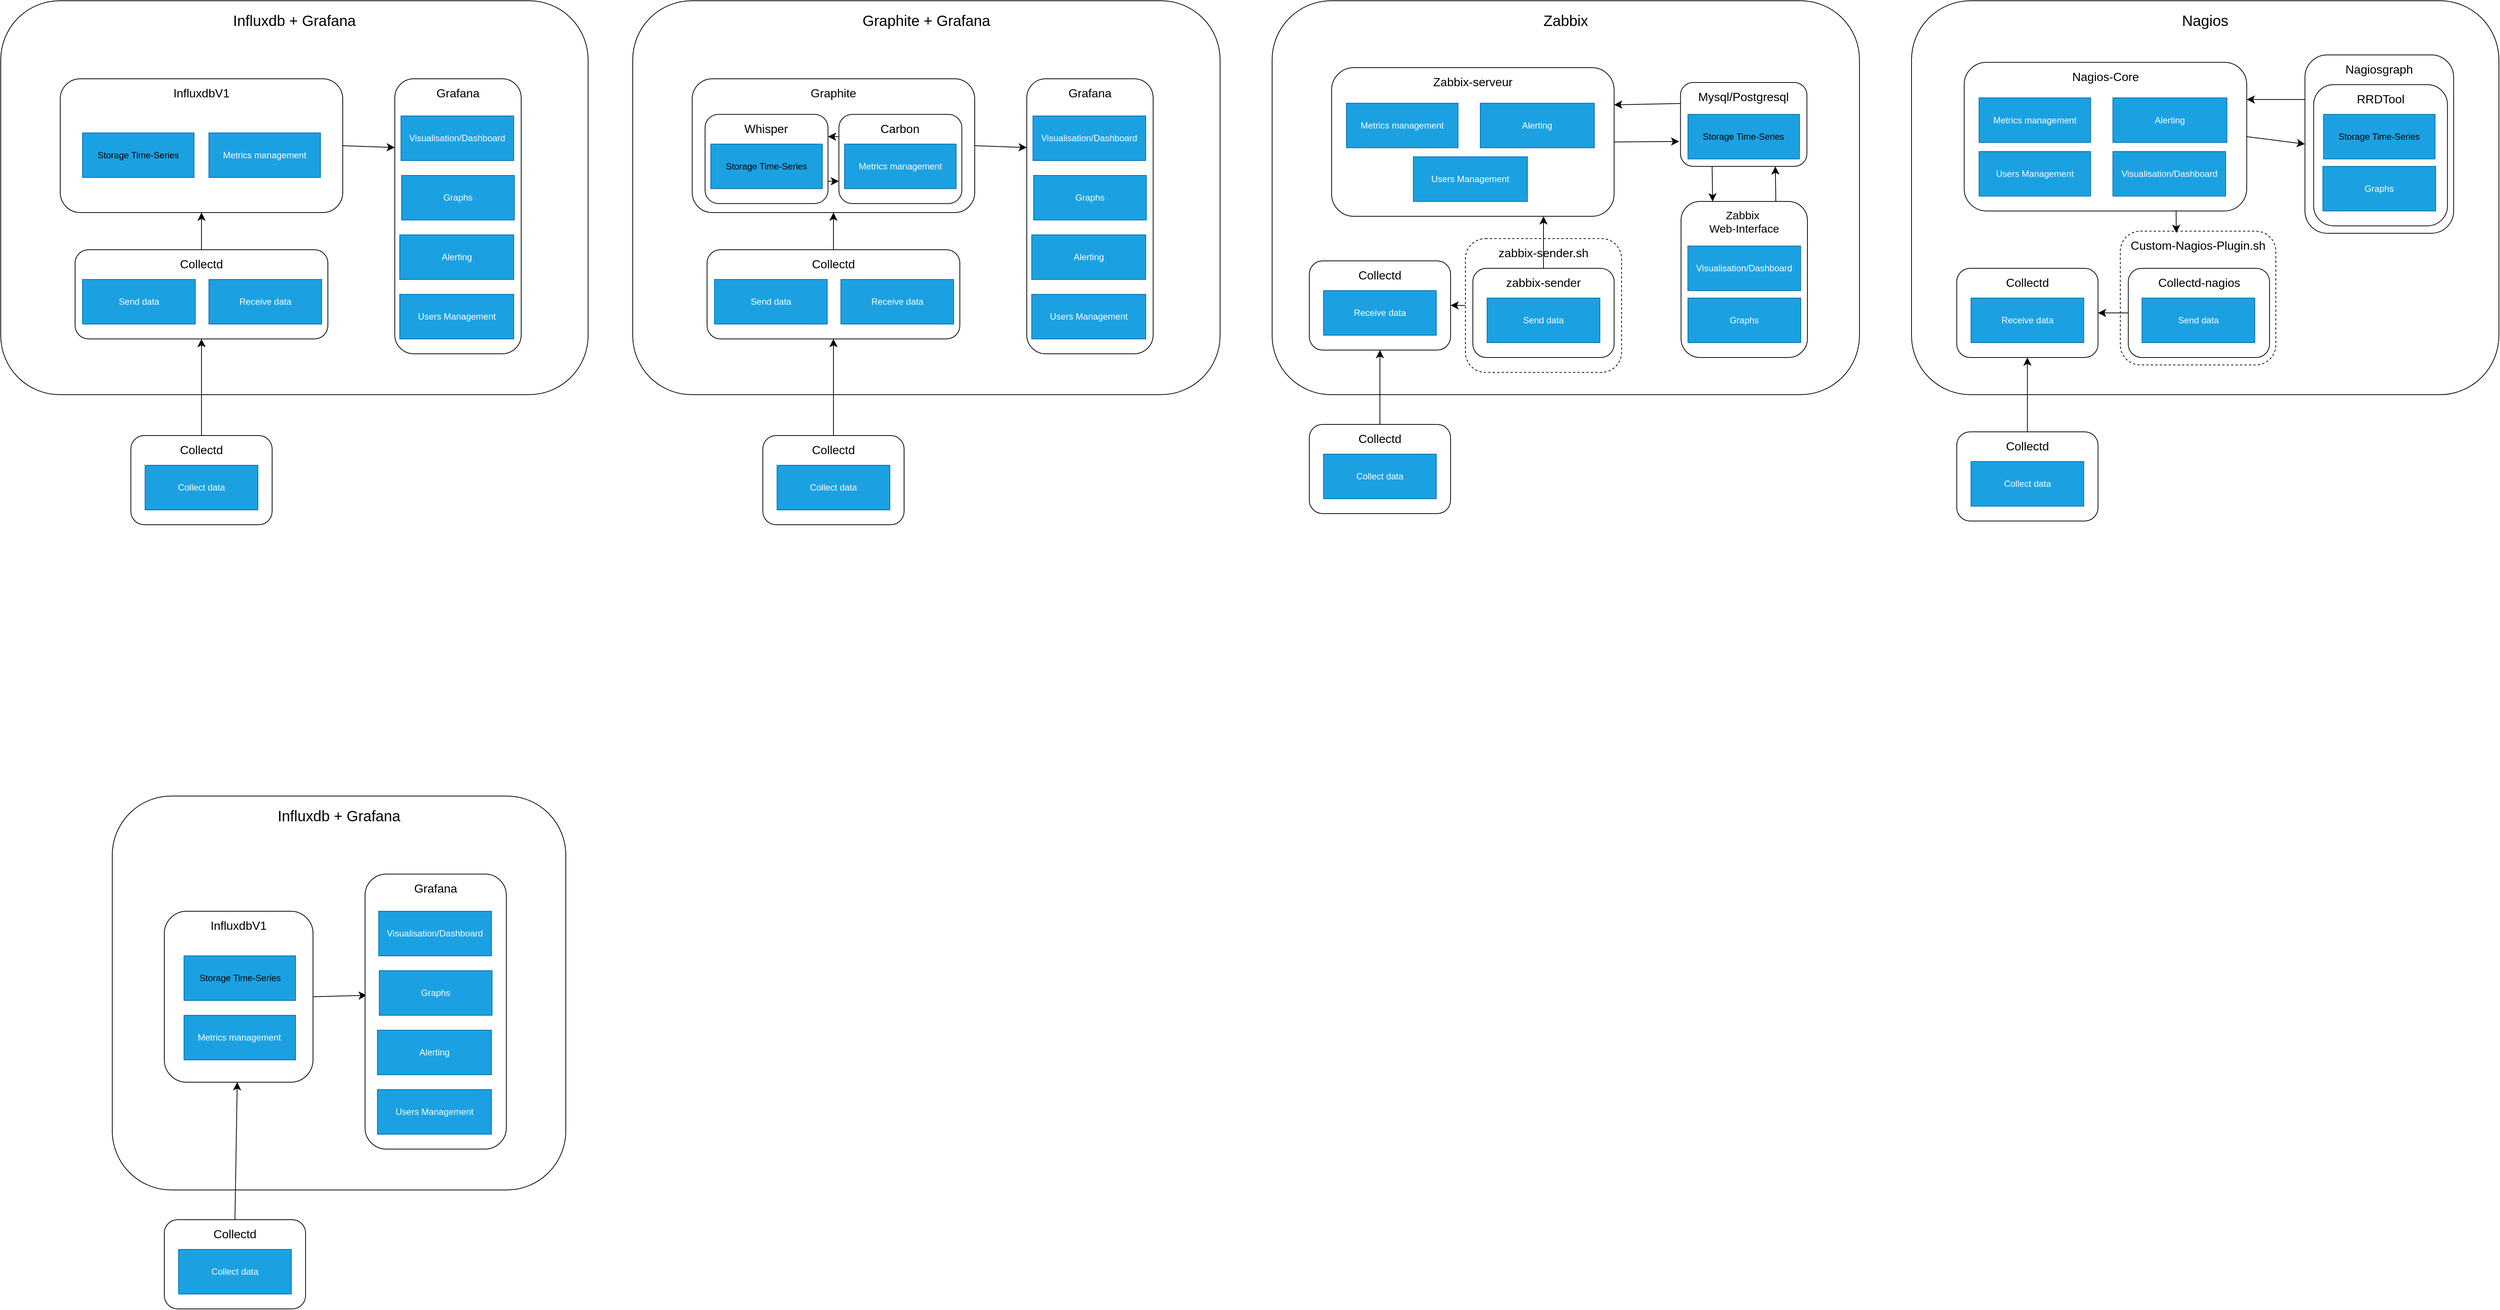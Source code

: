 <mxfile version="28.2.3">
  <diagram name="Page-1" id="5OfQK5ZHzJ9iD1R55TXK">
    <mxGraphModel dx="3155" dy="1974" grid="1" gridSize="10" guides="1" tooltips="1" connect="1" arrows="1" fold="1" page="1" pageScale="1" pageWidth="827" pageHeight="1169" math="0" shadow="0">
      <root>
        <mxCell id="0" />
        <mxCell id="1" parent="0" />
        <mxCell id="e6aKUfLswlS-T_i5iN78-11" value="Graphite + Grafana" style="rounded=1;whiteSpace=wrap;html=1;fontSize=20;verticalAlign=top;spacing=10;" parent="1" vertex="1">
          <mxGeometry x="-40" y="-120" width="790" height="530" as="geometry" />
        </mxCell>
        <mxCell id="6HZJg61xOL4YmbAu8Nb1-11" value="Collectd" style="rounded=1;whiteSpace=wrap;html=1;fontSize=16;verticalAlign=top;spacing=5;" parent="1" vertex="1">
          <mxGeometry x="60" y="215" width="340" height="120" as="geometry" />
        </mxCell>
        <mxCell id="6HZJg61xOL4YmbAu8Nb1-14" value="Send data" style="rounded=0;fillColor=#1ba1e2;fontColor=light-dark(#FFFFFF,#FBFBFB);strokeColor=#006EAF;labelBackgroundColor=none;labelBorderColor=none;textShadow=0;whiteSpace=wrap;html=1;" parent="1" vertex="1">
          <mxGeometry x="70.0" y="255" width="151.68" height="60" as="geometry" />
        </mxCell>
        <mxCell id="6HZJg61xOL4YmbAu8Nb1-18" value="Receive data" style="rounded=0;fillColor=#1ba1e2;fontColor=light-dark(#FFFFFF,#FBFBFB);strokeColor=#006EAF;labelBackgroundColor=none;labelBorderColor=none;textShadow=0;whiteSpace=wrap;html=1;" parent="1" vertex="1">
          <mxGeometry x="240" y="255" width="151.68" height="60" as="geometry" />
        </mxCell>
        <mxCell id="e6aKUfLswlS-T_i5iN78-41" value="Zabbix" style="rounded=1;whiteSpace=wrap;html=1;verticalAlign=top;fontSize=20;spacing=10;" parent="1" vertex="1">
          <mxGeometry x="820" y="-120" width="790" height="530" as="geometry" />
        </mxCell>
        <mxCell id="e6aKUfLswlS-T_i5iN78-44" value="&lt;div&gt;Zabbix&amp;nbsp;&lt;/div&gt;&lt;div&gt;Web-Interface&lt;/div&gt;" style="rounded=1;whiteSpace=wrap;html=1;fontSize=15;verticalAlign=top;spacing=5;" parent="1" vertex="1">
          <mxGeometry x="1370" y="150" width="170" height="210" as="geometry" />
        </mxCell>
        <mxCell id="e6aKUfLswlS-T_i5iN78-47" value="Visualisation/Dashboard" style="rounded=0;fillColor=#1ba1e2;fontColor=light-dark(#FFFFFF,#FBFBFB);strokeColor=#006EAF;labelBackgroundColor=none;labelBorderColor=none;textShadow=0;whiteSpace=wrap;html=1;" parent="1" vertex="1">
          <mxGeometry x="1379.16" y="210" width="151.68" height="60" as="geometry" />
        </mxCell>
        <mxCell id="e6aKUfLswlS-T_i5iN78-149" value="Graphs" style="rounded=0;fillColor=#1ba1e2;fontColor=light-dark(#FFFFFF,#FBFBFB);strokeColor=#006EAF;labelBackgroundColor=none;labelBorderColor=none;textShadow=0;whiteSpace=wrap;html=1;" parent="1" vertex="1">
          <mxGeometry x="1379.29" y="280" width="151.68" height="60" as="geometry" />
        </mxCell>
        <mxCell id="6HZJg61xOL4YmbAu8Nb1-27" style="edgeStyle=none;curved=1;rounded=0;orthogonalLoop=1;jettySize=auto;html=1;exitX=0;exitY=0.5;exitDx=0;exitDy=0;fontSize=12;startSize=8;endSize=8;" parent="1" source="e6aKUfLswlS-T_i5iN78-86" edge="1">
          <mxGeometry relative="1" as="geometry">
            <mxPoint x="1060" y="289.857" as="targetPoint" />
          </mxGeometry>
        </mxCell>
        <mxCell id="e6aKUfLswlS-T_i5iN78-86" value="zabbix-sender.sh" style="rounded=1;whiteSpace=wrap;html=1;dashed=1;fontSize=16;verticalAlign=top;spacing=5;" parent="1" vertex="1">
          <mxGeometry x="1080" y="200" width="210" height="180" as="geometry" />
        </mxCell>
        <mxCell id="6HZJg61xOL4YmbAu8Nb1-28" value="zabbix-sender" style="rounded=1;whiteSpace=wrap;html=1;fontSize=16;verticalAlign=top;spacing=5;" parent="1" vertex="1">
          <mxGeometry x="1090" y="240" width="190" height="120" as="geometry" />
        </mxCell>
        <mxCell id="e6aKUfLswlS-T_i5iN78-87" value="Send data" style="rounded=0;fillColor=#1ba1e2;fontColor=light-dark(#FFFFFF,#FBFBFB);strokeColor=#006EAF;labelBackgroundColor=none;labelBorderColor=none;textShadow=0;whiteSpace=wrap;html=1;" parent="1" vertex="1">
          <mxGeometry x="1109.16" y="280" width="151.68" height="60" as="geometry" />
        </mxCell>
        <mxCell id="6HZJg61xOL4YmbAu8Nb1-41" value="Collectd" style="rounded=1;whiteSpace=wrap;html=1;verticalAlign=top;fontSize=16;spacing=0;spacingTop=5;" parent="1" vertex="1">
          <mxGeometry x="870" y="230" width="190" height="120" as="geometry" />
        </mxCell>
        <mxCell id="6HZJg61xOL4YmbAu8Nb1-42" value="Receive data" style="rounded=0;fillColor=#1ba1e2;fontColor=light-dark(#FFFFFF,#FBFBFB);strokeColor=#006EAF;labelBackgroundColor=none;labelBorderColor=none;textShadow=0;whiteSpace=wrap;html=1;" parent="1" vertex="1">
          <mxGeometry x="889.16" y="270" width="151.68" height="60" as="geometry" />
        </mxCell>
        <mxCell id="e6aKUfLswlS-T_i5iN78-119" value="Nagios" style="rounded=1;whiteSpace=wrap;html=1;verticalAlign=top;fontSize=20;spacingTop=0;spacing=10;" parent="1" vertex="1">
          <mxGeometry x="1680" y="-120" width="790" height="530" as="geometry" />
        </mxCell>
        <mxCell id="e6aKUfLswlS-T_i5iN78-67" style="edgeStyle=none;curved=1;rounded=0;orthogonalLoop=1;jettySize=auto;html=1;exitX=1;exitY=0.5;exitDx=0;exitDy=0;fontSize=12;startSize=8;endSize=8;entryX=-0.01;entryY=0.703;entryDx=0;entryDy=0;entryPerimeter=0;" parent="1" source="e6aKUfLswlS-T_i5iN78-55" target="e6aKUfLswlS-T_i5iN78-58" edge="1">
          <mxGeometry relative="1" as="geometry">
            <mxPoint x="1370" y="40" as="targetPoint" />
          </mxGeometry>
        </mxCell>
        <mxCell id="e6aKUfLswlS-T_i5iN78-72" style="edgeStyle=none;curved=1;rounded=0;orthogonalLoop=1;jettySize=auto;html=1;entryX=1;entryY=0.25;entryDx=0;entryDy=0;fontSize=12;startSize=8;endSize=8;exitX=0;exitY=0.25;exitDx=0;exitDy=0;" parent="1" source="e6aKUfLswlS-T_i5iN78-58" target="e6aKUfLswlS-T_i5iN78-55" edge="1">
          <mxGeometry relative="1" as="geometry" />
        </mxCell>
        <mxCell id="e6aKUfLswlS-T_i5iN78-78" style="edgeStyle=none;curved=1;rounded=0;orthogonalLoop=1;jettySize=auto;html=1;exitX=0.25;exitY=1;exitDx=0;exitDy=0;entryX=0.25;entryY=0;entryDx=0;entryDy=0;fontSize=12;startSize=8;endSize=8;" parent="1" source="e6aKUfLswlS-T_i5iN78-58" target="e6aKUfLswlS-T_i5iN78-44" edge="1">
          <mxGeometry relative="1" as="geometry" />
        </mxCell>
        <mxCell id="e6aKUfLswlS-T_i5iN78-79" style="edgeStyle=none;curved=1;rounded=0;orthogonalLoop=1;jettySize=auto;html=1;exitX=0.75;exitY=0;exitDx=0;exitDy=0;entryX=0.75;entryY=1;entryDx=0;entryDy=0;fontSize=12;startSize=8;endSize=8;" parent="1" source="e6aKUfLswlS-T_i5iN78-44" target="e6aKUfLswlS-T_i5iN78-58" edge="1">
          <mxGeometry relative="1" as="geometry" />
        </mxCell>
        <mxCell id="e6aKUfLswlS-T_i5iN78-38" style="edgeStyle=none;curved=1;rounded=0;orthogonalLoop=1;jettySize=auto;html=1;exitX=1;exitY=0.5;exitDx=0;exitDy=0;entryX=0;entryY=0.25;entryDx=0;entryDy=0;fontSize=12;startSize=8;endSize=8;" parent="1" source="e6aKUfLswlS-T_i5iN78-1" target="e6aKUfLswlS-T_i5iN78-20" edge="1">
          <mxGeometry relative="1" as="geometry" />
        </mxCell>
        <mxCell id="6HZJg61xOL4YmbAu8Nb1-20" style="edgeStyle=none;curved=1;rounded=0;orthogonalLoop=1;jettySize=auto;html=1;entryX=0.5;entryY=1;entryDx=0;entryDy=0;fontSize=12;startSize=8;endSize=8;exitX=0.5;exitY=0;exitDx=0;exitDy=0;" parent="1" source="6HZJg61xOL4YmbAu8Nb1-43" target="6HZJg61xOL4YmbAu8Nb1-11" edge="1">
          <mxGeometry relative="1" as="geometry">
            <mxPoint x="230" y="455" as="sourcePoint" />
          </mxGeometry>
        </mxCell>
        <mxCell id="e6aKUfLswlS-T_i5iN78-1" value="Graphite" style="rounded=1;whiteSpace=wrap;html=1;movable=1;resizable=1;rotatable=1;deletable=1;editable=1;locked=0;connectable=1;verticalAlign=top;fontSize=16;spacing=5;" parent="1" vertex="1">
          <mxGeometry x="40" y="-15" width="380" height="180" as="geometry" />
        </mxCell>
        <mxCell id="e6aKUfLswlS-T_i5iN78-73" style="edgeStyle=none;curved=1;rounded=0;orthogonalLoop=1;jettySize=auto;html=1;exitX=0;exitY=0.25;exitDx=0;exitDy=0;entryX=1;entryY=0.25;entryDx=0;entryDy=0;fontSize=12;startSize=8;endSize=8;" parent="1" source="e6aKUfLswlS-T_i5iN78-27" target="e6aKUfLswlS-T_i5iN78-17" edge="1">
          <mxGeometry relative="1" as="geometry" />
        </mxCell>
        <mxCell id="e6aKUfLswlS-T_i5iN78-74" style="edgeStyle=none;curved=1;rounded=0;orthogonalLoop=1;jettySize=auto;html=1;exitX=1;exitY=0.75;exitDx=0;exitDy=0;entryX=0;entryY=0.75;entryDx=0;entryDy=0;fontSize=12;startSize=8;endSize=8;" parent="1" source="e6aKUfLswlS-T_i5iN78-17" target="e6aKUfLswlS-T_i5iN78-27" edge="1">
          <mxGeometry relative="1" as="geometry" />
        </mxCell>
        <mxCell id="e6aKUfLswlS-T_i5iN78-20" value="Grafana" style="rounded=1;whiteSpace=wrap;html=1;verticalAlign=top;fontSize=16;spacing=5;" parent="1" vertex="1">
          <mxGeometry x="490" y="-15" width="170" height="370" as="geometry" />
        </mxCell>
        <mxCell id="e6aKUfLswlS-T_i5iN78-22" value="&lt;div&gt;Alerting&lt;/div&gt;" style="rounded=0;fillColor=#1ba1e2;fontColor=light-dark(#FFFFFF,#FBFBFB);strokeColor=#006EAF;labelBackgroundColor=none;labelBorderColor=none;textShadow=0;whiteSpace=wrap;html=1;" parent="1" vertex="1">
          <mxGeometry x="496.64" y="195" width="153.36" height="60" as="geometry" />
        </mxCell>
        <mxCell id="e6aKUfLswlS-T_i5iN78-25" value="Visualisation/Dashboard" style="rounded=0;fillColor=#1ba1e2;fontColor=light-dark(#FFFFFF,#FBFBFB);strokeColor=#006EAF;labelBackgroundColor=none;labelBorderColor=none;textShadow=0;whiteSpace=wrap;html=1;" parent="1" vertex="1">
          <mxGeometry x="498.32" y="35" width="151.68" height="60" as="geometry" />
        </mxCell>
        <mxCell id="e6aKUfLswlS-T_i5iN78-30" value="Users Management" style="rounded=0;fillColor=#1ba1e2;fontColor=light-dark(#FFFFFF,#FBFBFB);strokeColor=#006EAF;labelBackgroundColor=none;labelBorderColor=none;textShadow=0;whiteSpace=wrap;html=1;" parent="1" vertex="1">
          <mxGeometry x="496.64" y="275" width="153.36" height="60" as="geometry" />
        </mxCell>
        <mxCell id="e6aKUfLswlS-T_i5iN78-55" value="Zabbix-serveur" style="rounded=1;whiteSpace=wrap;html=1;movable=1;resizable=1;rotatable=1;deletable=1;editable=1;locked=0;connectable=1;verticalAlign=top;fontSize=16;spacing=5;" parent="1" vertex="1">
          <mxGeometry x="900" y="-30" width="380" height="200" as="geometry" />
        </mxCell>
        <mxCell id="e6aKUfLswlS-T_i5iN78-64" value="&lt;div&gt;Metrics management&lt;/div&gt;" style="rounded=0;fillColor=#1ba1e2;fontColor=light-dark(#FFFFFF,#FBFBFB);strokeColor=#006EAF;labelBackgroundColor=none;labelBorderColor=none;textShadow=0;whiteSpace=wrap;html=1;" parent="1" vertex="1">
          <mxGeometry x="919.997" y="17.83" width="150" height="60" as="geometry" />
        </mxCell>
        <mxCell id="e6aKUfLswlS-T_i5iN78-46" value="&lt;div&gt;Alerting&lt;/div&gt;" style="rounded=0;fillColor=#1ba1e2;fontColor=light-dark(#FFFFFF,#FBFBFB);strokeColor=#006EAF;labelBackgroundColor=none;labelBorderColor=none;textShadow=0;whiteSpace=wrap;html=1;" parent="1" vertex="1">
          <mxGeometry x="1100" y="17.83" width="153.36" height="60" as="geometry" />
        </mxCell>
        <mxCell id="e6aKUfLswlS-T_i5iN78-48" value="Users Management" style="rounded=0;fillColor=#1ba1e2;fontColor=light-dark(#FFFFFF,#FBFBFB);strokeColor=#006EAF;labelBackgroundColor=none;labelBorderColor=none;textShadow=0;whiteSpace=wrap;html=1;" parent="1" vertex="1">
          <mxGeometry x="1010" y="90" width="153.36" height="60" as="geometry" />
        </mxCell>
        <mxCell id="e6aKUfLswlS-T_i5iN78-121" style="edgeStyle=none;curved=1;rounded=0;orthogonalLoop=1;jettySize=auto;html=1;exitX=1;exitY=0.5;exitDx=0;exitDy=0;fontSize=12;startSize=8;endSize=8;entryX=0;entryY=0.5;entryDx=0;entryDy=0;" parent="1" source="e6aKUfLswlS-T_i5iN78-143" target="e6aKUfLswlS-T_i5iN78-128" edge="1">
          <mxGeometry relative="1" as="geometry">
            <mxPoint x="2220.84" y="32.83" as="targetPoint" />
          </mxGeometry>
        </mxCell>
        <mxCell id="e6aKUfLswlS-T_i5iN78-122" style="edgeStyle=none;curved=1;rounded=0;orthogonalLoop=1;jettySize=auto;html=1;entryX=1;entryY=0.25;entryDx=0;entryDy=0;fontSize=12;startSize=8;endSize=8;exitX=0;exitY=0.25;exitDx=0;exitDy=0;" parent="1" source="e6aKUfLswlS-T_i5iN78-128" target="e6aKUfLswlS-T_i5iN78-143" edge="1">
          <mxGeometry relative="1" as="geometry" />
        </mxCell>
        <mxCell id="e6aKUfLswlS-T_i5iN78-143" value="Nagios-Core" style="rounded=1;whiteSpace=wrap;html=1;movable=1;resizable=1;rotatable=1;deletable=1;editable=1;locked=0;connectable=1;fontSize=16;spacingTop=0;verticalAlign=top;spacing=5;" parent="1" vertex="1">
          <mxGeometry x="1750.84" y="-37.17" width="380" height="200" as="geometry" />
        </mxCell>
        <mxCell id="e6aKUfLswlS-T_i5iN78-145" value="&lt;div&gt;Metrics management&lt;/div&gt;" style="rounded=0;fillColor=#1ba1e2;fontColor=light-dark(#FFFFFF,#FBFBFB);strokeColor=#006EAF;labelBackgroundColor=none;labelBorderColor=none;textShadow=0;whiteSpace=wrap;html=1;" parent="1" vertex="1">
          <mxGeometry x="1770.837" y="10.66" width="150" height="60" as="geometry" />
        </mxCell>
        <mxCell id="e6aKUfLswlS-T_i5iN78-146" value="&lt;div&gt;Alerting&lt;/div&gt;" style="rounded=0;fillColor=#1ba1e2;fontColor=light-dark(#FFFFFF,#FBFBFB);strokeColor=#006EAF;labelBackgroundColor=none;labelBorderColor=none;textShadow=0;whiteSpace=wrap;html=1;" parent="1" vertex="1">
          <mxGeometry x="1950.84" y="10.66" width="153.36" height="60" as="geometry" />
        </mxCell>
        <mxCell id="e6aKUfLswlS-T_i5iN78-147" value="Users Management" style="rounded=0;fillColor=#1ba1e2;fontColor=light-dark(#FFFFFF,#FBFBFB);strokeColor=#006EAF;labelBackgroundColor=none;labelBorderColor=none;textShadow=0;whiteSpace=wrap;html=1;" parent="1" vertex="1">
          <mxGeometry x="1770.84" y="82.83" width="150" height="60" as="geometry" />
        </mxCell>
        <mxCell id="e6aKUfLswlS-T_i5iN78-148" value="Graphs" style="rounded=0;fillColor=#1ba1e2;fontColor=light-dark(#FFFFFF,#FBFBFB);strokeColor=#006EAF;labelBackgroundColor=none;labelBorderColor=none;textShadow=0;whiteSpace=wrap;html=1;" parent="1" vertex="1">
          <mxGeometry x="499.16" y="115" width="151.68" height="60" as="geometry" />
        </mxCell>
        <mxCell id="e6aKUfLswlS-T_i5iN78-157" value="Visualisation/Dashboard" style="rounded=0;fillColor=#1ba1e2;fontColor=light-dark(#FFFFFF,#FBFBFB);strokeColor=#006EAF;labelBackgroundColor=none;labelBorderColor=none;textShadow=0;whiteSpace=wrap;html=1;" parent="1" vertex="1">
          <mxGeometry x="1950.84" y="82.83" width="151.68" height="60" as="geometry" />
        </mxCell>
        <mxCell id="6HZJg61xOL4YmbAu8Nb1-6" style="edgeStyle=none;curved=1;rounded=0;orthogonalLoop=1;jettySize=auto;html=1;exitX=0.5;exitY=0;exitDx=0;exitDy=0;entryX=0.5;entryY=1;entryDx=0;entryDy=0;fontSize=12;startSize=8;endSize=8;" parent="1" source="6HZJg61xOL4YmbAu8Nb1-3" target="e6aKUfLswlS-T_i5iN78-134" edge="1">
          <mxGeometry relative="1" as="geometry" />
        </mxCell>
        <mxCell id="6HZJg61xOL4YmbAu8Nb1-17" style="edgeStyle=none;curved=1;rounded=0;orthogonalLoop=1;jettySize=auto;html=1;exitX=0.5;exitY=0;exitDx=0;exitDy=0;entryX=0.5;entryY=1;entryDx=0;entryDy=0;fontSize=12;startSize=8;endSize=8;" parent="1" source="6HZJg61xOL4YmbAu8Nb1-11" target="e6aKUfLswlS-T_i5iN78-1" edge="1">
          <mxGeometry relative="1" as="geometry" />
        </mxCell>
        <mxCell id="6HZJg61xOL4YmbAu8Nb1-3" value="Collectd" style="rounded=1;whiteSpace=wrap;html=1;container=0;verticalAlign=top;fontSize=16;spacingTop=0;spacing=5;" parent="1" vertex="1">
          <mxGeometry x="1740.84" y="460" width="190" height="120" as="geometry" />
        </mxCell>
        <mxCell id="6HZJg61xOL4YmbAu8Nb1-4" value="Collect data" style="rounded=0;fillColor=#1ba1e2;fontColor=light-dark(#FFFFFF,#FBFBFB);strokeColor=#006EAF;labelBackgroundColor=none;labelBorderColor=none;textShadow=0;whiteSpace=wrap;html=1;container=0;" parent="1" vertex="1">
          <mxGeometry x="1760" y="500" width="151.68" height="60" as="geometry" />
        </mxCell>
        <mxCell id="6HZJg61xOL4YmbAu8Nb1-33" style="edgeStyle=none;curved=1;rounded=0;orthogonalLoop=1;jettySize=auto;html=1;exitX=0.5;exitY=0;exitDx=0;exitDy=0;entryX=0.75;entryY=1;entryDx=0;entryDy=0;fontSize=12;startSize=8;endSize=8;" parent="1" source="6HZJg61xOL4YmbAu8Nb1-28" target="e6aKUfLswlS-T_i5iN78-55" edge="1">
          <mxGeometry relative="1" as="geometry" />
        </mxCell>
        <UserObject label="&lt;div&gt;Custom-Nagios-Plugin.sh&lt;/div&gt;" tooltip="" id="6HZJg61xOL4YmbAu8Nb1-37">
          <mxCell style="rounded=1;whiteSpace=wrap;html=1;dashed=1;labelPosition=center;verticalLabelPosition=middle;align=center;verticalAlign=top;spacingTop=0;fontSize=16;spacing=5;" parent="1" vertex="1">
            <mxGeometry x="1960.84" y="190" width="209.16" height="180" as="geometry" />
          </mxCell>
        </UserObject>
        <mxCell id="e6aKUfLswlS-T_i5iN78-128" value="Nagiosgraph" style="rounded=1;whiteSpace=wrap;html=1;verticalAlign=top;fontSize=16;spacingTop=0;spacing=5;" parent="1" vertex="1">
          <mxGeometry x="2209.16" y="-47.17" width="200" height="240" as="geometry" />
        </mxCell>
        <mxCell id="e6aKUfLswlS-T_i5iN78-152" value="&lt;font&gt;RRDTool&lt;/font&gt;" style="rounded=1;whiteSpace=wrap;html=1;verticalAlign=top;spacing=5;fontSize=16;" parent="1" vertex="1">
          <mxGeometry x="2220.84" y="-7.17" width="180" height="190" as="geometry" />
        </mxCell>
        <mxCell id="e6aKUfLswlS-T_i5iN78-154" value="&lt;div&gt;&lt;span style=&quot;color: light-dark(rgb(0, 0, 0), rgb(255, 255, 255));&quot;&gt;Storage Time-Series&lt;/span&gt;&lt;/div&gt;" style="rounded=0;fillColor=#1ba1e2;fontColor=light-dark(#FFFFFF,#FBFBFB);strokeColor=#006EAF;labelBackgroundColor=none;labelBorderColor=none;textShadow=0;whiteSpace=wrap;html=1;" parent="1" vertex="1">
          <mxGeometry x="2234.16" y="32.83" width="150" height="60" as="geometry" />
        </mxCell>
        <mxCell id="e6aKUfLswlS-T_i5iN78-155" value="Graphs" style="rounded=0;fillColor=#1ba1e2;fontColor=light-dark(#FFFFFF,#FBFBFB);strokeColor=#006EAF;labelBackgroundColor=none;labelBorderColor=none;textShadow=0;whiteSpace=wrap;html=1;" parent="1" vertex="1">
          <mxGeometry x="2233.32" y="102.83" width="151.68" height="60" as="geometry" />
        </mxCell>
        <mxCell id="e6aKUfLswlS-T_i5iN78-134" value="Collectd" style="rounded=1;whiteSpace=wrap;html=1;verticalAlign=top;fontSize=16;spacing=5;spacingTop=0;" parent="1" vertex="1">
          <mxGeometry x="1740.84" y="240" width="190" height="120" as="geometry" />
        </mxCell>
        <mxCell id="e6aKUfLswlS-T_i5iN78-135" value="Receive data" style="rounded=0;fillColor=#1ba1e2;fontColor=light-dark(#FFFFFF,#FBFBFB);strokeColor=#006EAF;labelBackgroundColor=none;labelBorderColor=none;textShadow=0;whiteSpace=wrap;html=1;" parent="1" vertex="1">
          <mxGeometry x="1760" y="280" width="151.68" height="60" as="geometry" />
        </mxCell>
        <mxCell id="e6aKUfLswlS-T_i5iN78-138" value="Collectd-nagios" style="rounded=1;whiteSpace=wrap;html=1;verticalAlign=top;fontSize=16;spacingTop=0;spacing=5;" parent="1" vertex="1">
          <mxGeometry x="1971.55" y="240" width="190" height="120" as="geometry" />
        </mxCell>
        <mxCell id="e6aKUfLswlS-T_i5iN78-139" value="Send data" style="rounded=0;fillColor=#1ba1e2;fontColor=light-dark(#FFFFFF,#FBFBFB);strokeColor=#006EAF;labelBackgroundColor=none;labelBorderColor=none;textShadow=0;whiteSpace=wrap;html=1;" parent="1" vertex="1">
          <mxGeometry x="1990" y="280" width="151.68" height="60" as="geometry" />
        </mxCell>
        <mxCell id="6HZJg61xOL4YmbAu8Nb1-40" style="edgeStyle=none;curved=1;rounded=0;orthogonalLoop=1;jettySize=auto;html=1;exitX=0.5;exitY=0;exitDx=0;exitDy=0;fontSize=12;startSize=8;endSize=8;entryX=0.5;entryY=1;entryDx=0;entryDy=0;" parent="1" source="6HZJg61xOL4YmbAu8Nb1-38" target="6HZJg61xOL4YmbAu8Nb1-41" edge="1">
          <mxGeometry relative="1" as="geometry">
            <mxPoint x="964.601" y="360" as="targetPoint" />
          </mxGeometry>
        </mxCell>
        <mxCell id="6HZJg61xOL4YmbAu8Nb1-38" value="Collectd" style="rounded=1;whiteSpace=wrap;html=1;container=0;verticalAlign=top;fontSize=16;spacingTop=5;spacing=0;" parent="1" vertex="1">
          <mxGeometry x="870" y="450" width="190" height="120" as="geometry" />
        </mxCell>
        <mxCell id="6HZJg61xOL4YmbAu8Nb1-39" value="Collect data" style="rounded=0;fillColor=#1ba1e2;fontColor=light-dark(#FFFFFF,#FBFBFB);strokeColor=#006EAF;labelBackgroundColor=none;labelBorderColor=none;textShadow=0;whiteSpace=wrap;html=1;container=0;" parent="1" vertex="1">
          <mxGeometry x="889.16" y="490" width="151.68" height="60" as="geometry" />
        </mxCell>
        <mxCell id="e6aKUfLswlS-T_i5iN78-58" value="&lt;div&gt;Mysql/Postgresql&lt;/div&gt;" style="rounded=1;whiteSpace=wrap;html=1;verticalAlign=top;fontSize=16;spacing=5;" parent="1" vertex="1">
          <mxGeometry x="1369.29" y="-10" width="170" height="112.83" as="geometry" />
        </mxCell>
        <mxCell id="e6aKUfLswlS-T_i5iN78-60" value="&lt;div&gt;&lt;span style=&quot;color: light-dark(rgb(0, 0, 0), rgb(255, 255, 255));&quot;&gt;Storage Time-Series&lt;/span&gt;&lt;/div&gt;" style="rounded=0;fillColor=#1ba1e2;fontColor=light-dark(#FFFFFF,#FBFBFB);strokeColor=#006EAF;labelBackgroundColor=none;labelBorderColor=none;textShadow=0;whiteSpace=wrap;html=1;" parent="1" vertex="1">
          <mxGeometry x="1379.29" y="32.83" width="150" height="60" as="geometry" />
        </mxCell>
        <mxCell id="6HZJg61xOL4YmbAu8Nb1-43" value="Collectd" style="rounded=1;whiteSpace=wrap;html=1;container=0;verticalAlign=top;fontSize=16;spacingTop=5;spacing=0;" parent="1" vertex="1">
          <mxGeometry x="135" y="465" width="190" height="120" as="geometry" />
        </mxCell>
        <mxCell id="6HZJg61xOL4YmbAu8Nb1-44" value="Collect data" style="rounded=0;fillColor=#1ba1e2;fontColor=light-dark(#FFFFFF,#FBFBFB);strokeColor=#006EAF;labelBackgroundColor=none;labelBorderColor=none;textShadow=0;whiteSpace=wrap;html=1;container=0;" parent="1" vertex="1">
          <mxGeometry x="154.16" y="505" width="151.68" height="60" as="geometry" />
        </mxCell>
        <mxCell id="e6aKUfLswlS-T_i5iN78-27" value="Carbon" style="rounded=1;whiteSpace=wrap;html=1;verticalAlign=top;fontSize=16;spacing=5;" parent="1" vertex="1">
          <mxGeometry x="237.32" y="32.83" width="165.353" height="120" as="geometry" />
        </mxCell>
        <mxCell id="e6aKUfLswlS-T_i5iN78-29" value="&lt;div&gt;Metrics management&lt;/div&gt;" style="rounded=0;fillColor=#1ba1e2;fontColor=light-dark(#FFFFFF,#FBFBFB);strokeColor=#006EAF;labelBackgroundColor=none;labelBorderColor=none;textShadow=0;whiteSpace=wrap;html=1;" parent="1" vertex="1">
          <mxGeometry x="244.997" y="72.83" width="150" height="60" as="geometry" />
        </mxCell>
        <mxCell id="e6aKUfLswlS-T_i5iN78-17" value="&lt;div&gt;Whisper&lt;/div&gt;" style="rounded=1;whiteSpace=wrap;html=1;verticalAlign=top;fontSize=16;spacing=5;" parent="1" vertex="1">
          <mxGeometry x="57.323" y="32.83" width="165.353" height="120" as="geometry" />
        </mxCell>
        <mxCell id="e6aKUfLswlS-T_i5iN78-24" value="&lt;div&gt;&lt;span style=&quot;color: light-dark(rgb(0, 0, 0), rgb(255, 255, 255));&quot;&gt;Storage Time-Series&lt;/span&gt;&lt;/div&gt;" style="rounded=0;fillColor=#1ba1e2;fontColor=light-dark(#FFFFFF,#FBFBFB);strokeColor=#006EAF;labelBackgroundColor=none;labelBorderColor=none;textShadow=0;whiteSpace=wrap;html=1;" parent="1" vertex="1">
          <mxGeometry x="65.0" y="72.83" width="150" height="60" as="geometry" />
        </mxCell>
        <mxCell id="6HZJg61xOL4YmbAu8Nb1-45" style="edgeStyle=none;curved=1;rounded=0;orthogonalLoop=1;jettySize=auto;html=1;exitX=0.75;exitY=1;exitDx=0;exitDy=0;entryX=0.36;entryY=0.013;entryDx=0;entryDy=0;entryPerimeter=0;fontSize=12;startSize=8;endSize=8;" parent="1" source="e6aKUfLswlS-T_i5iN78-143" target="6HZJg61xOL4YmbAu8Nb1-37" edge="1">
          <mxGeometry relative="1" as="geometry" />
        </mxCell>
        <mxCell id="6HZJg61xOL4YmbAu8Nb1-8" style="edgeStyle=none;curved=1;rounded=0;orthogonalLoop=1;jettySize=auto;html=1;exitX=0;exitY=0.5;exitDx=0;exitDy=0;entryX=1;entryY=0.5;entryDx=0;entryDy=0;fontSize=12;startSize=8;endSize=8;exitPerimeter=0;" parent="1" source="e6aKUfLswlS-T_i5iN78-138" target="e6aKUfLswlS-T_i5iN78-134" edge="1">
          <mxGeometry relative="1" as="geometry" />
        </mxCell>
        <mxCell id="EPGn0Xgv2JU4Mc5Kp3ha-1" value="Influxdb + Grafana" style="rounded=1;whiteSpace=wrap;html=1;fontSize=20;verticalAlign=top;spacing=10;" parent="1" vertex="1">
          <mxGeometry x="-890" y="-120" width="790" height="530" as="geometry" />
        </mxCell>
        <mxCell id="EPGn0Xgv2JU4Mc5Kp3ha-2" value="Collectd" style="rounded=1;whiteSpace=wrap;html=1;fontSize=16;verticalAlign=top;spacing=5;" parent="1" vertex="1">
          <mxGeometry x="-790" y="215" width="340" height="120" as="geometry" />
        </mxCell>
        <mxCell id="EPGn0Xgv2JU4Mc5Kp3ha-3" value="Send data" style="rounded=0;fillColor=#1ba1e2;fontColor=light-dark(#FFFFFF,#FBFBFB);strokeColor=#006EAF;labelBackgroundColor=none;labelBorderColor=none;textShadow=0;whiteSpace=wrap;html=1;" parent="1" vertex="1">
          <mxGeometry x="-780.0" y="255" width="151.68" height="60" as="geometry" />
        </mxCell>
        <mxCell id="EPGn0Xgv2JU4Mc5Kp3ha-4" value="Receive data" style="rounded=0;fillColor=#1ba1e2;fontColor=light-dark(#FFFFFF,#FBFBFB);strokeColor=#006EAF;labelBackgroundColor=none;labelBorderColor=none;textShadow=0;whiteSpace=wrap;html=1;" parent="1" vertex="1">
          <mxGeometry x="-610" y="255" width="151.68" height="60" as="geometry" />
        </mxCell>
        <mxCell id="EPGn0Xgv2JU4Mc5Kp3ha-5" style="edgeStyle=none;curved=1;rounded=0;orthogonalLoop=1;jettySize=auto;html=1;exitX=1;exitY=0.5;exitDx=0;exitDy=0;entryX=0;entryY=0.25;entryDx=0;entryDy=0;fontSize=12;startSize=8;endSize=8;" parent="1" source="EPGn0Xgv2JU4Mc5Kp3ha-7" target="EPGn0Xgv2JU4Mc5Kp3ha-10" edge="1">
          <mxGeometry relative="1" as="geometry" />
        </mxCell>
        <mxCell id="EPGn0Xgv2JU4Mc5Kp3ha-6" style="edgeStyle=none;curved=1;rounded=0;orthogonalLoop=1;jettySize=auto;html=1;entryX=0.5;entryY=1;entryDx=0;entryDy=0;fontSize=12;startSize=8;endSize=8;exitX=0.5;exitY=0;exitDx=0;exitDy=0;" parent="1" source="EPGn0Xgv2JU4Mc5Kp3ha-16" target="EPGn0Xgv2JU4Mc5Kp3ha-2" edge="1">
          <mxGeometry relative="1" as="geometry">
            <mxPoint x="-620" y="455" as="sourcePoint" />
          </mxGeometry>
        </mxCell>
        <mxCell id="EPGn0Xgv2JU4Mc5Kp3ha-7" value="InfluxdbV1" style="rounded=1;whiteSpace=wrap;html=1;movable=1;resizable=1;rotatable=1;deletable=1;editable=1;locked=0;connectable=1;verticalAlign=top;fontSize=16;spacing=5;" parent="1" vertex="1">
          <mxGeometry x="-810" y="-15" width="380" height="180" as="geometry" />
        </mxCell>
        <mxCell id="EPGn0Xgv2JU4Mc5Kp3ha-10" value="Grafana" style="rounded=1;whiteSpace=wrap;html=1;verticalAlign=top;fontSize=16;spacing=5;" parent="1" vertex="1">
          <mxGeometry x="-360" y="-15" width="170" height="370" as="geometry" />
        </mxCell>
        <mxCell id="EPGn0Xgv2JU4Mc5Kp3ha-11" value="&lt;div&gt;Alerting&lt;/div&gt;" style="rounded=0;fillColor=#1ba1e2;fontColor=light-dark(#FFFFFF,#FBFBFB);strokeColor=#006EAF;labelBackgroundColor=none;labelBorderColor=none;textShadow=0;whiteSpace=wrap;html=1;" parent="1" vertex="1">
          <mxGeometry x="-353.36" y="195" width="153.36" height="60" as="geometry" />
        </mxCell>
        <mxCell id="EPGn0Xgv2JU4Mc5Kp3ha-12" value="Visualisation/Dashboard" style="rounded=0;fillColor=#1ba1e2;fontColor=light-dark(#FFFFFF,#FBFBFB);strokeColor=#006EAF;labelBackgroundColor=none;labelBorderColor=none;textShadow=0;whiteSpace=wrap;html=1;" parent="1" vertex="1">
          <mxGeometry x="-351.68" y="35" width="151.68" height="60" as="geometry" />
        </mxCell>
        <mxCell id="EPGn0Xgv2JU4Mc5Kp3ha-13" value="Users Management" style="rounded=0;fillColor=#1ba1e2;fontColor=light-dark(#FFFFFF,#FBFBFB);strokeColor=#006EAF;labelBackgroundColor=none;labelBorderColor=none;textShadow=0;whiteSpace=wrap;html=1;" parent="1" vertex="1">
          <mxGeometry x="-353.36" y="275" width="153.36" height="60" as="geometry" />
        </mxCell>
        <mxCell id="EPGn0Xgv2JU4Mc5Kp3ha-14" value="Graphs" style="rounded=0;fillColor=#1ba1e2;fontColor=light-dark(#FFFFFF,#FBFBFB);strokeColor=#006EAF;labelBackgroundColor=none;labelBorderColor=none;textShadow=0;whiteSpace=wrap;html=1;" parent="1" vertex="1">
          <mxGeometry x="-350.84" y="115" width="151.68" height="60" as="geometry" />
        </mxCell>
        <mxCell id="EPGn0Xgv2JU4Mc5Kp3ha-15" style="edgeStyle=none;curved=1;rounded=0;orthogonalLoop=1;jettySize=auto;html=1;exitX=0.5;exitY=0;exitDx=0;exitDy=0;entryX=0.5;entryY=1;entryDx=0;entryDy=0;fontSize=12;startSize=8;endSize=8;" parent="1" source="EPGn0Xgv2JU4Mc5Kp3ha-2" target="EPGn0Xgv2JU4Mc5Kp3ha-7" edge="1">
          <mxGeometry relative="1" as="geometry" />
        </mxCell>
        <mxCell id="EPGn0Xgv2JU4Mc5Kp3ha-16" value="Collectd" style="rounded=1;whiteSpace=wrap;html=1;container=0;verticalAlign=top;fontSize=16;spacingTop=5;spacing=0;" parent="1" vertex="1">
          <mxGeometry x="-715" y="465" width="190" height="120" as="geometry" />
        </mxCell>
        <mxCell id="EPGn0Xgv2JU4Mc5Kp3ha-17" value="Collect data" style="rounded=0;fillColor=#1ba1e2;fontColor=light-dark(#FFFFFF,#FBFBFB);strokeColor=#006EAF;labelBackgroundColor=none;labelBorderColor=none;textShadow=0;whiteSpace=wrap;html=1;container=0;" parent="1" vertex="1">
          <mxGeometry x="-695.84" y="505" width="151.68" height="60" as="geometry" />
        </mxCell>
        <mxCell id="EPGn0Xgv2JU4Mc5Kp3ha-19" value="&lt;div&gt;Metrics management&lt;/div&gt;" style="rounded=0;fillColor=#1ba1e2;fontColor=light-dark(#FFFFFF,#FBFBFB);strokeColor=#006EAF;labelBackgroundColor=none;labelBorderColor=none;textShadow=0;whiteSpace=wrap;html=1;" parent="1" vertex="1">
          <mxGeometry x="-610.003" y="57.83" width="150" height="60" as="geometry" />
        </mxCell>
        <mxCell id="EPGn0Xgv2JU4Mc5Kp3ha-21" value="&lt;div&gt;&lt;span style=&quot;color: light-dark(rgb(0, 0, 0), rgb(255, 255, 255));&quot;&gt;Storage Time-Series&lt;/span&gt;&lt;/div&gt;" style="rounded=0;fillColor=#1ba1e2;fontColor=light-dark(#FFFFFF,#FBFBFB);strokeColor=#006EAF;labelBackgroundColor=none;labelBorderColor=none;textShadow=0;whiteSpace=wrap;html=1;" parent="1" vertex="1">
          <mxGeometry x="-780" y="57.83" width="150" height="60" as="geometry" />
        </mxCell>
        <mxCell id="fPrniXwS2ole-a028Nso-1" value="Influxdb + Grafana" style="rounded=1;whiteSpace=wrap;html=1;fontSize=20;verticalAlign=top;spacing=10;" vertex="1" parent="1">
          <mxGeometry x="-740" y="950" width="610" height="530" as="geometry" />
        </mxCell>
        <mxCell id="fPrniXwS2ole-a028Nso-5" style="edgeStyle=none;curved=1;rounded=0;orthogonalLoop=1;jettySize=auto;html=1;exitX=1;exitY=0.5;exitDx=0;exitDy=0;entryX=0.012;entryY=0.441;entryDx=0;entryDy=0;fontSize=12;startSize=8;endSize=8;entryPerimeter=0;" edge="1" parent="1" source="fPrniXwS2ole-a028Nso-7" target="fPrniXwS2ole-a028Nso-8">
          <mxGeometry relative="1" as="geometry" />
        </mxCell>
        <mxCell id="fPrniXwS2ole-a028Nso-6" style="edgeStyle=none;curved=1;rounded=0;orthogonalLoop=1;jettySize=auto;html=1;fontSize=12;startSize=8;endSize=8;exitX=0.5;exitY=0;exitDx=0;exitDy=0;" edge="1" parent="1" source="fPrniXwS2ole-a028Nso-14" target="fPrniXwS2ole-a028Nso-7">
          <mxGeometry relative="1" as="geometry">
            <mxPoint x="-650" y="1525" as="sourcePoint" />
            <mxPoint x="-650" y="1405" as="targetPoint" />
          </mxGeometry>
        </mxCell>
        <mxCell id="fPrniXwS2ole-a028Nso-7" value="InfluxdbV1" style="rounded=1;whiteSpace=wrap;html=1;movable=1;resizable=1;rotatable=1;deletable=1;editable=1;locked=0;connectable=1;verticalAlign=top;fontSize=16;spacing=5;" vertex="1" parent="1">
          <mxGeometry x="-670" y="1105" width="200" height="230" as="geometry" />
        </mxCell>
        <mxCell id="fPrniXwS2ole-a028Nso-8" value="Grafana" style="rounded=1;whiteSpace=wrap;html=1;verticalAlign=top;fontSize=16;spacing=5;" vertex="1" parent="1">
          <mxGeometry x="-400" y="1055" width="190" height="370" as="geometry" />
        </mxCell>
        <mxCell id="fPrniXwS2ole-a028Nso-9" value="&lt;div&gt;Alerting&lt;/div&gt;" style="rounded=0;fillColor=#1ba1e2;fontColor=light-dark(#FFFFFF,#FBFBFB);strokeColor=#006EAF;labelBackgroundColor=none;labelBorderColor=none;textShadow=0;whiteSpace=wrap;html=1;" vertex="1" parent="1">
          <mxGeometry x="-383.36" y="1265" width="153.36" height="60" as="geometry" />
        </mxCell>
        <mxCell id="fPrniXwS2ole-a028Nso-10" value="Visualisation/Dashboard" style="rounded=0;fillColor=#1ba1e2;fontColor=light-dark(#FFFFFF,#FBFBFB);strokeColor=#006EAF;labelBackgroundColor=none;labelBorderColor=none;textShadow=0;whiteSpace=wrap;html=1;" vertex="1" parent="1">
          <mxGeometry x="-381.68" y="1105" width="151.68" height="60" as="geometry" />
        </mxCell>
        <mxCell id="fPrniXwS2ole-a028Nso-11" value="Users Management" style="rounded=0;fillColor=#1ba1e2;fontColor=light-dark(#FFFFFF,#FBFBFB);strokeColor=#006EAF;labelBackgroundColor=none;labelBorderColor=none;textShadow=0;whiteSpace=wrap;html=1;" vertex="1" parent="1">
          <mxGeometry x="-383.36" y="1345" width="153.36" height="60" as="geometry" />
        </mxCell>
        <mxCell id="fPrniXwS2ole-a028Nso-12" value="Graphs" style="rounded=0;fillColor=#1ba1e2;fontColor=light-dark(#FFFFFF,#FBFBFB);strokeColor=#006EAF;labelBackgroundColor=none;labelBorderColor=none;textShadow=0;whiteSpace=wrap;html=1;" vertex="1" parent="1">
          <mxGeometry x="-380.84" y="1185" width="151.68" height="60" as="geometry" />
        </mxCell>
        <mxCell id="fPrniXwS2ole-a028Nso-14" value="Collectd" style="rounded=1;whiteSpace=wrap;html=1;container=0;verticalAlign=top;fontSize=16;spacingTop=5;spacing=0;" vertex="1" parent="1">
          <mxGeometry x="-670" y="1520" width="190" height="120" as="geometry" />
        </mxCell>
        <mxCell id="fPrniXwS2ole-a028Nso-15" value="Collect data" style="rounded=0;fillColor=#1ba1e2;fontColor=light-dark(#FFFFFF,#FBFBFB);strokeColor=#006EAF;labelBackgroundColor=none;labelBorderColor=none;textShadow=0;whiteSpace=wrap;html=1;container=0;" vertex="1" parent="1">
          <mxGeometry x="-650.84" y="1560" width="151.68" height="60" as="geometry" />
        </mxCell>
        <mxCell id="fPrniXwS2ole-a028Nso-16" value="&lt;div&gt;Metrics management&lt;/div&gt;" style="rounded=0;fillColor=#1ba1e2;fontColor=light-dark(#FFFFFF,#FBFBFB);strokeColor=#006EAF;labelBackgroundColor=none;labelBorderColor=none;textShadow=0;whiteSpace=wrap;html=1;" vertex="1" parent="1">
          <mxGeometry x="-643.503" y="1245" width="150" height="60" as="geometry" />
        </mxCell>
        <mxCell id="fPrniXwS2ole-a028Nso-17" value="&lt;div&gt;&lt;span style=&quot;color: light-dark(rgb(0, 0, 0), rgb(255, 255, 255));&quot;&gt;Storage Time-Series&lt;/span&gt;&lt;/div&gt;" style="rounded=0;fillColor=#1ba1e2;fontColor=light-dark(#FFFFFF,#FBFBFB);strokeColor=#006EAF;labelBackgroundColor=none;labelBorderColor=none;textShadow=0;whiteSpace=wrap;html=1;" vertex="1" parent="1">
          <mxGeometry x="-643.5" y="1165" width="150" height="60" as="geometry" />
        </mxCell>
      </root>
    </mxGraphModel>
  </diagram>
</mxfile>

